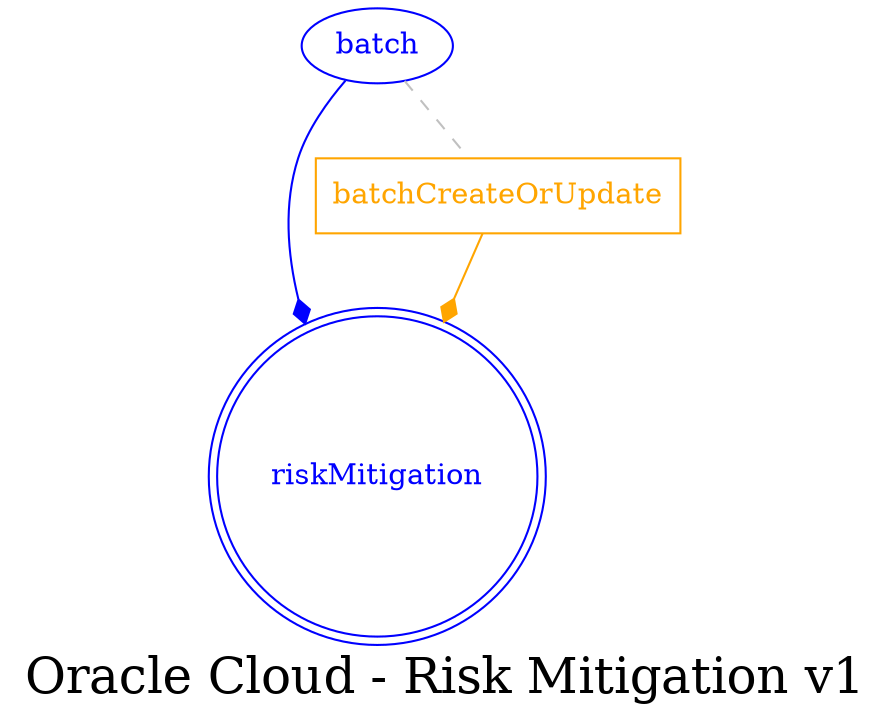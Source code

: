 digraph LexiconGraph {
graph[label="Oracle Cloud - Risk Mitigation v1", fontsize=24]
splines=true
"riskMitigation" [color=blue, fontcolor=blue, shape=doublecircle]
"batchCreateOrUpdate" [color=orange, fontcolor=orange, shape=box]
"batchCreateOrUpdate" -> "riskMitigation" [color=orange, fontcolor=orange, arrowhead=diamond, arrowtail=none]
"batch" -> "batchCreateOrUpdate" [color=grey, fontcolor=grey, arrowhead=none, arrowtail=none, style=dashed]
"batch" -> "riskMitigation" [color=blue, fontcolor=blue, arrowhead=diamond, arrowtail=none]
"batch" [color=blue, fontcolor=blue, shape=ellipse]
}
